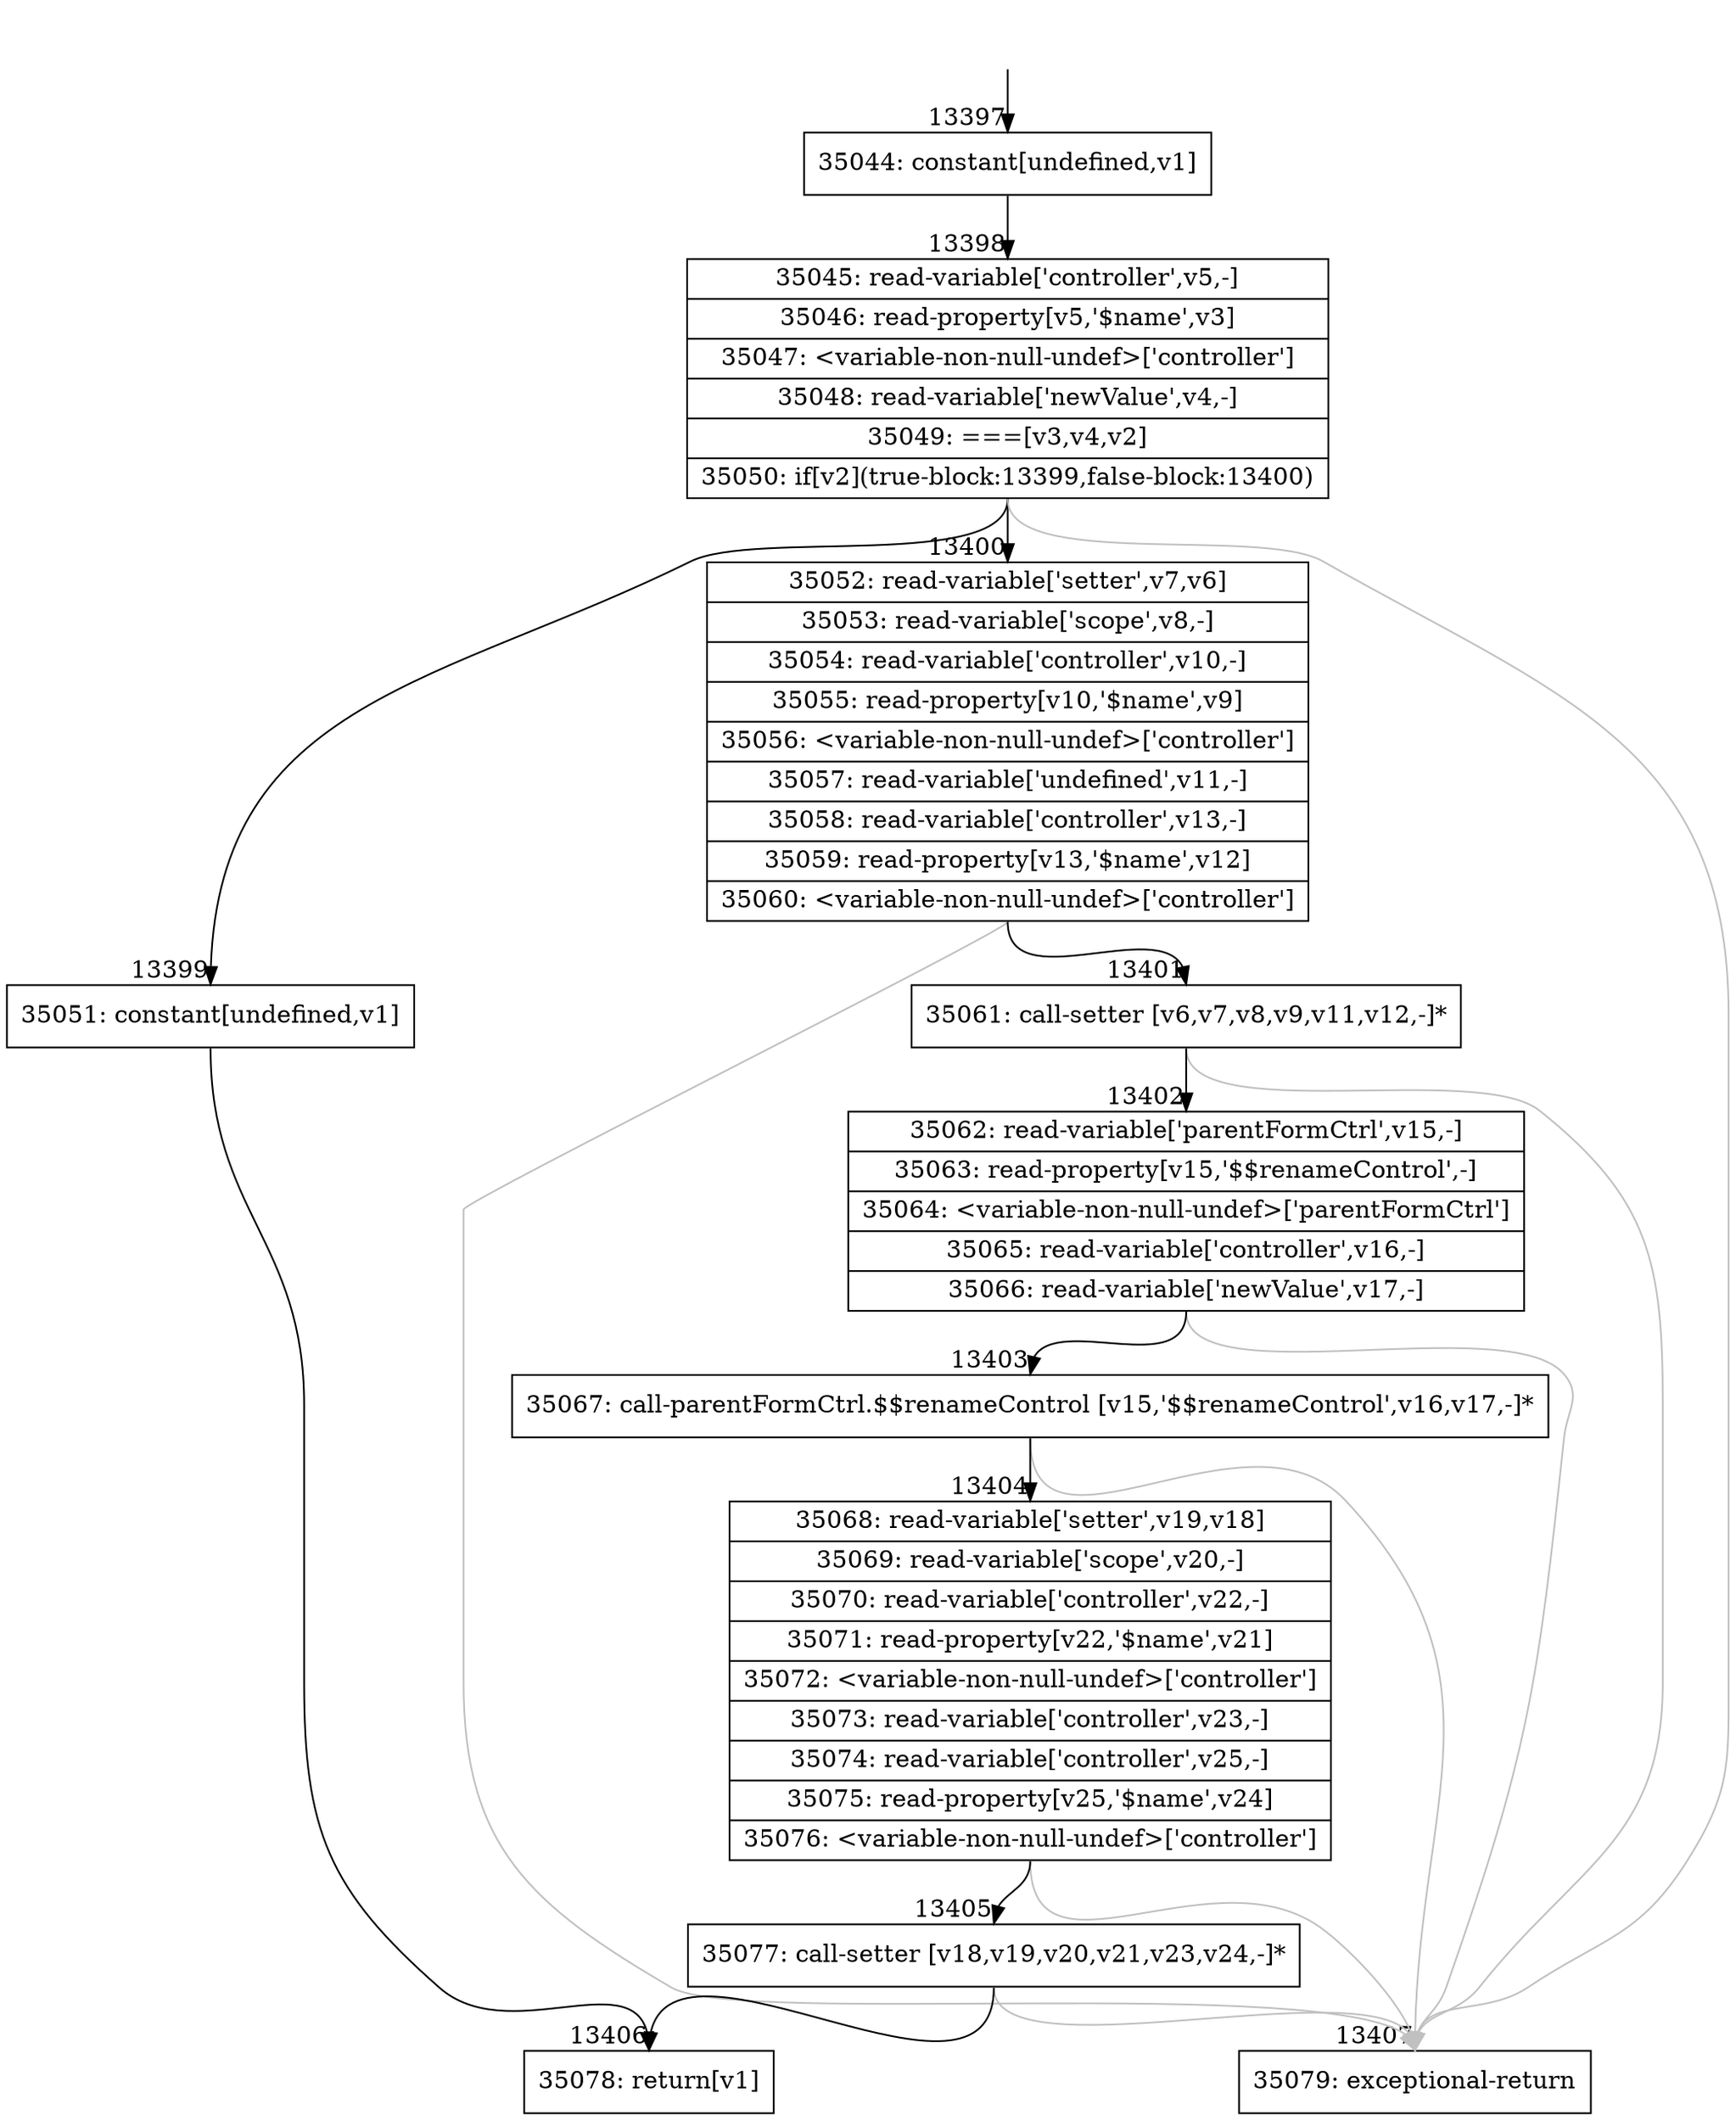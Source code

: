 digraph {
rankdir="TD"
BB_entry1050[shape=none,label=""];
BB_entry1050 -> BB13397 [tailport=s, headport=n, headlabel="    13397"]
BB13397 [shape=record label="{35044: constant[undefined,v1]}" ] 
BB13397 -> BB13398 [tailport=s, headport=n, headlabel="      13398"]
BB13398 [shape=record label="{35045: read-variable['controller',v5,-]|35046: read-property[v5,'$name',v3]|35047: \<variable-non-null-undef\>['controller']|35048: read-variable['newValue',v4,-]|35049: ===[v3,v4,v2]|35050: if[v2](true-block:13399,false-block:13400)}" ] 
BB13398 -> BB13399 [tailport=s, headport=n, headlabel="      13399"]
BB13398 -> BB13400 [tailport=s, headport=n, headlabel="      13400"]
BB13398 -> BB13407 [tailport=s, headport=n, color=gray, headlabel="      13407"]
BB13399 [shape=record label="{35051: constant[undefined,v1]}" ] 
BB13399 -> BB13406 [tailport=s, headport=n, headlabel="      13406"]
BB13400 [shape=record label="{35052: read-variable['setter',v7,v6]|35053: read-variable['scope',v8,-]|35054: read-variable['controller',v10,-]|35055: read-property[v10,'$name',v9]|35056: \<variable-non-null-undef\>['controller']|35057: read-variable['undefined',v11,-]|35058: read-variable['controller',v13,-]|35059: read-property[v13,'$name',v12]|35060: \<variable-non-null-undef\>['controller']}" ] 
BB13400 -> BB13401 [tailport=s, headport=n, headlabel="      13401"]
BB13400 -> BB13407 [tailport=s, headport=n, color=gray]
BB13401 [shape=record label="{35061: call-setter [v6,v7,v8,v9,v11,v12,-]*}" ] 
BB13401 -> BB13402 [tailport=s, headport=n, headlabel="      13402"]
BB13401 -> BB13407 [tailport=s, headport=n, color=gray]
BB13402 [shape=record label="{35062: read-variable['parentFormCtrl',v15,-]|35063: read-property[v15,'$$renameControl',-]|35064: \<variable-non-null-undef\>['parentFormCtrl']|35065: read-variable['controller',v16,-]|35066: read-variable['newValue',v17,-]}" ] 
BB13402 -> BB13403 [tailport=s, headport=n, headlabel="      13403"]
BB13402 -> BB13407 [tailport=s, headport=n, color=gray]
BB13403 [shape=record label="{35067: call-parentFormCtrl.$$renameControl [v15,'$$renameControl',v16,v17,-]*}" ] 
BB13403 -> BB13404 [tailport=s, headport=n, headlabel="      13404"]
BB13403 -> BB13407 [tailport=s, headport=n, color=gray]
BB13404 [shape=record label="{35068: read-variable['setter',v19,v18]|35069: read-variable['scope',v20,-]|35070: read-variable['controller',v22,-]|35071: read-property[v22,'$name',v21]|35072: \<variable-non-null-undef\>['controller']|35073: read-variable['controller',v23,-]|35074: read-variable['controller',v25,-]|35075: read-property[v25,'$name',v24]|35076: \<variable-non-null-undef\>['controller']}" ] 
BB13404 -> BB13405 [tailport=s, headport=n, headlabel="      13405"]
BB13404 -> BB13407 [tailport=s, headport=n, color=gray]
BB13405 [shape=record label="{35077: call-setter [v18,v19,v20,v21,v23,v24,-]*}" ] 
BB13405 -> BB13406 [tailport=s, headport=n]
BB13405 -> BB13407 [tailport=s, headport=n, color=gray]
BB13406 [shape=record label="{35078: return[v1]}" ] 
BB13407 [shape=record label="{35079: exceptional-return}" ] 
//#$~ 20356
}
